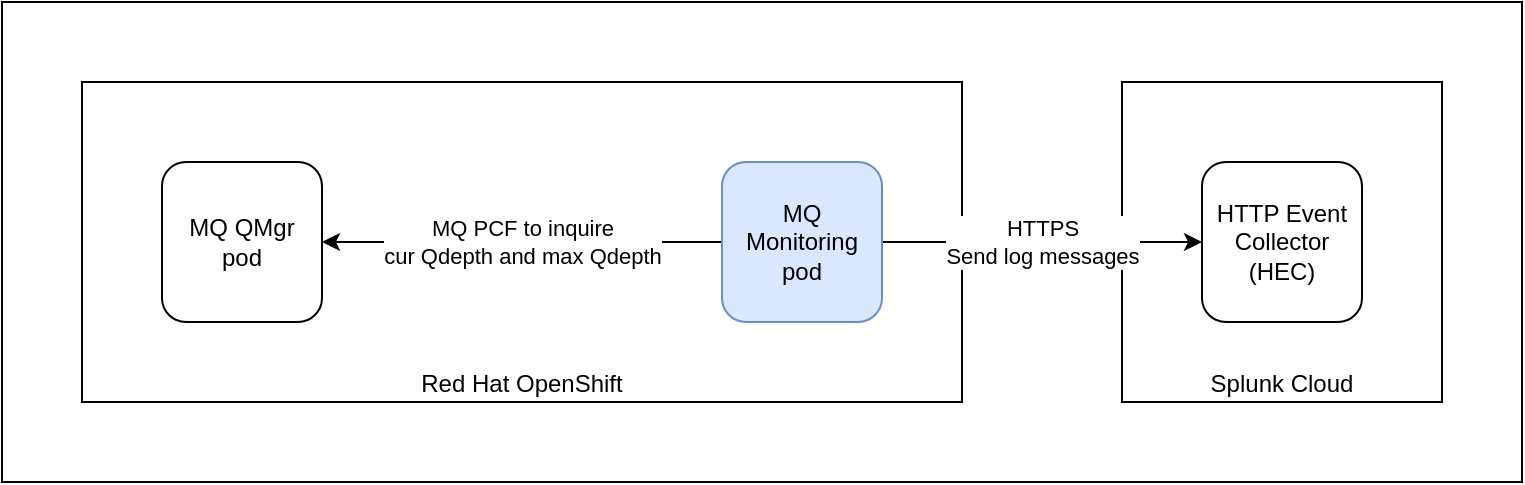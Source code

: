 <mxfile>
    <diagram name="Page-1" id="xAf8wqXrV1-wY7H82dRq">
        <mxGraphModel dx="832" dy="671" grid="1" gridSize="10" guides="1" tooltips="1" connect="1" arrows="1" fold="1" page="1" pageScale="1" pageWidth="827" pageHeight="1169" math="0" shadow="0">
            <root>
                <mxCell id="0"/>
                <mxCell id="1" parent="0"/>
                <mxCell id="LqPHb6oJva6mk8Asy9aR-13" value="" style="rounded=0;whiteSpace=wrap;html=1;" parent="1" vertex="1">
                    <mxGeometry x="40" y="280" width="760" height="240" as="geometry"/>
                </mxCell>
                <mxCell id="LqPHb6oJva6mk8Asy9aR-10" value="Splunk Cloud" style="rounded=0;whiteSpace=wrap;html=1;verticalAlign=bottom;" parent="1" vertex="1">
                    <mxGeometry x="600" y="320" width="160" height="160" as="geometry"/>
                </mxCell>
                <mxCell id="LqPHb6oJva6mk8Asy9aR-9" value="Red Hat OpenShift" style="rounded=0;whiteSpace=wrap;html=1;verticalAlign=bottom;" parent="1" vertex="1">
                    <mxGeometry x="80" y="320" width="440" height="160" as="geometry"/>
                </mxCell>
                <mxCell id="LqPHb6oJva6mk8Asy9aR-1" value="MQ QMgr&lt;br&gt;pod" style="rounded=1;whiteSpace=wrap;html=1;" parent="1" vertex="1">
                    <mxGeometry x="120" y="360" width="80" height="80" as="geometry"/>
                </mxCell>
                <mxCell id="LqPHb6oJva6mk8Asy9aR-8" value="MQ PCF to inquire&lt;br&gt;cur Qdepth and max Qdepth" style="edgeStyle=orthogonalEdgeStyle;rounded=0;orthogonalLoop=1;jettySize=auto;html=1;entryX=1;entryY=0.5;entryDx=0;entryDy=0;" parent="1" source="LqPHb6oJva6mk8Asy9aR-2" target="LqPHb6oJva6mk8Asy9aR-1" edge="1">
                    <mxGeometry relative="1" as="geometry">
                        <mxPoint as="offset"/>
                    </mxGeometry>
                </mxCell>
                <mxCell id="LqPHb6oJva6mk8Asy9aR-12" value="HTTPS&lt;br&gt;Send log messages" style="edgeStyle=orthogonalEdgeStyle;rounded=0;orthogonalLoop=1;jettySize=auto;html=1;entryX=0;entryY=0.5;entryDx=0;entryDy=0;" parent="1" source="LqPHb6oJva6mk8Asy9aR-2" target="LqPHb6oJva6mk8Asy9aR-11" edge="1">
                    <mxGeometry relative="1" as="geometry"/>
                </mxCell>
                <mxCell id="LqPHb6oJva6mk8Asy9aR-2" value="MQ Monitoring pod" style="rounded=1;whiteSpace=wrap;html=1;fillColor=#dae8fc;strokeColor=#6c8ebf;" parent="1" vertex="1">
                    <mxGeometry x="400" y="360" width="80" height="80" as="geometry"/>
                </mxCell>
                <mxCell id="LqPHb6oJva6mk8Asy9aR-11" value="HTTP Event&lt;br&gt;Collector&lt;br&gt;(HEC)" style="rounded=1;whiteSpace=wrap;html=1;" parent="1" vertex="1">
                    <mxGeometry x="640" y="360" width="80" height="80" as="geometry"/>
                </mxCell>
            </root>
        </mxGraphModel>
    </diagram>
</mxfile>